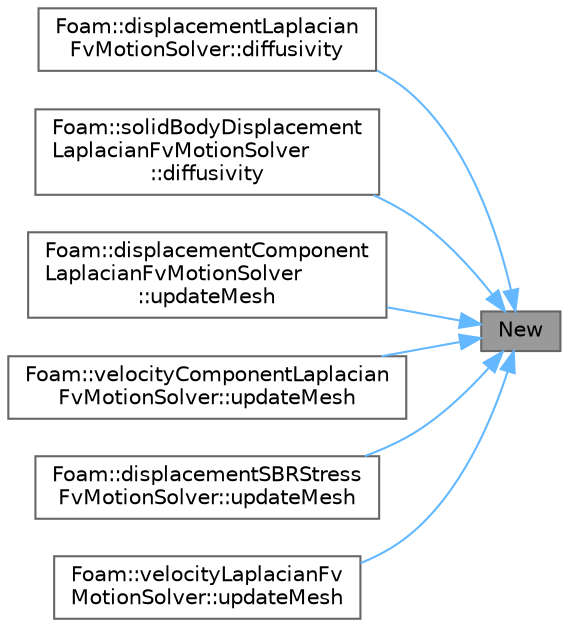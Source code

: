 digraph "New"
{
 // LATEX_PDF_SIZE
  bgcolor="transparent";
  edge [fontname=Helvetica,fontsize=10,labelfontname=Helvetica,labelfontsize=10];
  node [fontname=Helvetica,fontsize=10,shape=box,height=0.2,width=0.4];
  rankdir="RL";
  Node1 [id="Node000001",label="New",height=0.2,width=0.4,color="gray40", fillcolor="grey60", style="filled", fontcolor="black",tooltip=" "];
  Node1 -> Node2 [id="edge1_Node000001_Node000002",dir="back",color="steelblue1",style="solid",tooltip=" "];
  Node2 [id="Node000002",label="Foam::displacementLaplacian\lFvMotionSolver::diffusivity",height=0.2,width=0.4,color="grey40", fillcolor="white", style="filled",URL="$classFoam_1_1displacementLaplacianFvMotionSolver.html#a93780261c69dfc2c80406791df4ec47a",tooltip=" "];
  Node1 -> Node3 [id="edge2_Node000001_Node000003",dir="back",color="steelblue1",style="solid",tooltip=" "];
  Node3 [id="Node000003",label="Foam::solidBodyDisplacement\lLaplacianFvMotionSolver\l::diffusivity",height=0.2,width=0.4,color="grey40", fillcolor="white", style="filled",URL="$classFoam_1_1solidBodyDisplacementLaplacianFvMotionSolver.html#a93780261c69dfc2c80406791df4ec47a",tooltip=" "];
  Node1 -> Node4 [id="edge3_Node000001_Node000004",dir="back",color="steelblue1",style="solid",tooltip=" "];
  Node4 [id="Node000004",label="Foam::displacementComponent\lLaplacianFvMotionSolver\l::updateMesh",height=0.2,width=0.4,color="grey40", fillcolor="white", style="filled",URL="$classFoam_1_1displacementComponentLaplacianFvMotionSolver.html#ad57565956fd4064299f4bd3c4eebb1d4",tooltip=" "];
  Node1 -> Node5 [id="edge4_Node000001_Node000005",dir="back",color="steelblue1",style="solid",tooltip=" "];
  Node5 [id="Node000005",label="Foam::velocityComponentLaplacian\lFvMotionSolver::updateMesh",height=0.2,width=0.4,color="grey40", fillcolor="white", style="filled",URL="$classFoam_1_1velocityComponentLaplacianFvMotionSolver.html#ad57565956fd4064299f4bd3c4eebb1d4",tooltip=" "];
  Node1 -> Node6 [id="edge5_Node000001_Node000006",dir="back",color="steelblue1",style="solid",tooltip=" "];
  Node6 [id="Node000006",label="Foam::displacementSBRStress\lFvMotionSolver::updateMesh",height=0.2,width=0.4,color="grey40", fillcolor="white", style="filled",URL="$classFoam_1_1displacementSBRStressFvMotionSolver.html#ad57565956fd4064299f4bd3c4eebb1d4",tooltip=" "];
  Node1 -> Node7 [id="edge6_Node000001_Node000007",dir="back",color="steelblue1",style="solid",tooltip=" "];
  Node7 [id="Node000007",label="Foam::velocityLaplacianFv\lMotionSolver::updateMesh",height=0.2,width=0.4,color="grey40", fillcolor="white", style="filled",URL="$classFoam_1_1velocityLaplacianFvMotionSolver.html#ad57565956fd4064299f4bd3c4eebb1d4",tooltip=" "];
}
